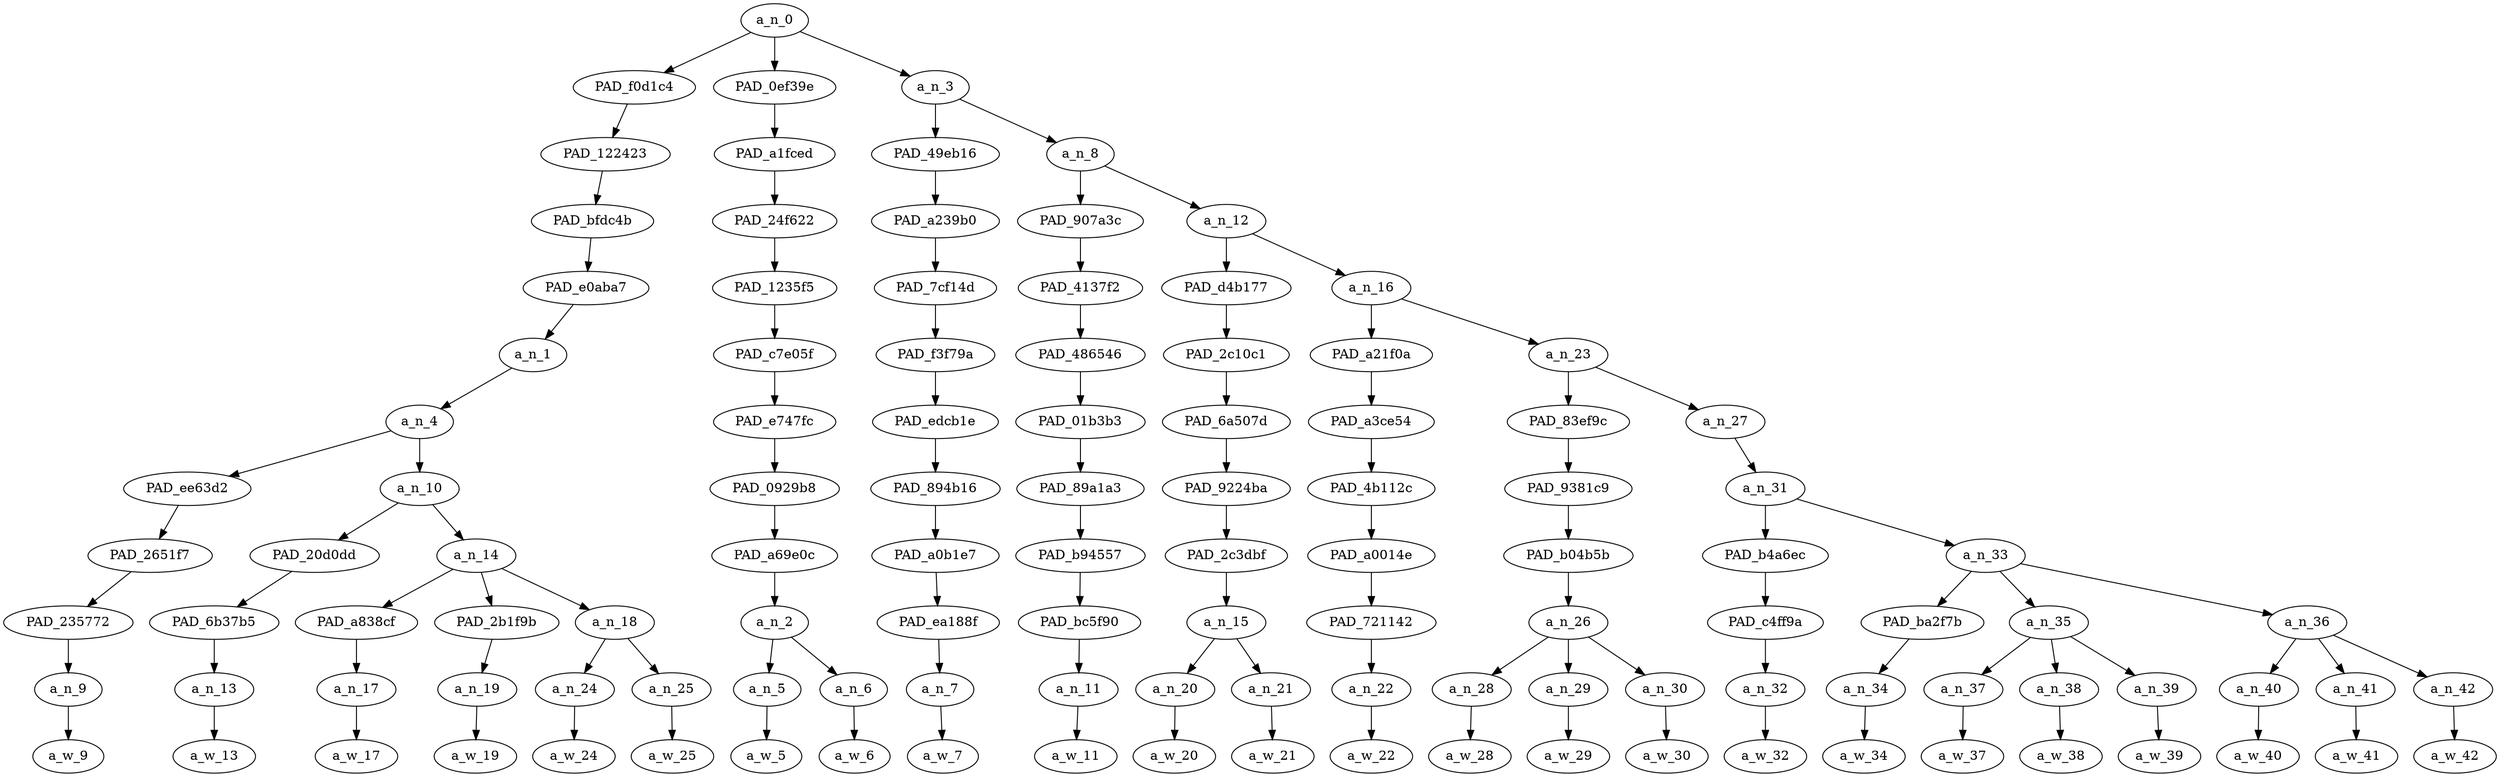 strict digraph "" {
	a_n_0	[div_dir=1,
		index=0,
		level=11,
		pos="5.642361111111111,11!",
		text_span="[0, 1, 2, 3, 4, 5, 6, 7, 8, 9, 10, 11, 12, 13, 14, 15, 16, 17, 18, 19, 20, 21, 22, 23]",
		value=1.00000000];
	PAD_f0d1c4	[div_dir=1,
		index=0,
		level=10,
		pos="1.125,10!",
		text_span="[0, 1, 2, 3, 4, 5]",
		value=0.29747362];
	a_n_0 -> PAD_f0d1c4;
	PAD_0ef39e	[div_dir=1,
		index=1,
		level=10,
		pos="6.5,10!",
		text_span="[6, 7]",
		value=0.03645955];
	a_n_0 -> PAD_0ef39e;
	a_n_3	[div_dir=1,
		index=2,
		level=10,
		pos="9.302083333333332,10!",
		text_span="[8, 9, 10, 11, 12, 13, 14, 15, 16, 17, 18, 19, 20, 21, 22, 23]",
		value=0.66578053];
	a_n_0 -> a_n_3;
	PAD_122423	[div_dir=1,
		index=0,
		level=9,
		pos="1.125,9!",
		text_span="[0, 1, 2, 3, 4, 5]",
		value=0.29747362];
	PAD_f0d1c4 -> PAD_122423;
	PAD_bfdc4b	[div_dir=1,
		index=0,
		level=8,
		pos="1.125,8!",
		text_span="[0, 1, 2, 3, 4, 5]",
		value=0.29747362];
	PAD_122423 -> PAD_bfdc4b;
	PAD_e0aba7	[div_dir=1,
		index=0,
		level=7,
		pos="1.125,7!",
		text_span="[0, 1, 2, 3, 4, 5]",
		value=0.29747362];
	PAD_bfdc4b -> PAD_e0aba7;
	a_n_1	[div_dir=1,
		index=0,
		level=6,
		pos="1.125,6!",
		text_span="[0, 1, 2, 3, 4, 5]",
		value=0.29747362];
	PAD_e0aba7 -> a_n_1;
	a_n_4	[div_dir=1,
		index=0,
		level=5,
		pos="1.125,5!",
		text_span="[0, 1, 2, 3, 4, 5]",
		value=0.29725600];
	a_n_1 -> a_n_4;
	PAD_ee63d2	[div_dir=1,
		index=0,
		level=4,
		pos="0.0,4!",
		text_span="[0]",
		value=0.03671329];
	a_n_4 -> PAD_ee63d2;
	a_n_10	[div_dir=1,
		index=1,
		level=4,
		pos="2.25,4!",
		text_span="[1, 2, 3, 4, 5]",
		value=0.26032510];
	a_n_4 -> a_n_10;
	PAD_2651f7	[div_dir=1,
		index=0,
		level=3,
		pos="0.0,3!",
		text_span="[0]",
		value=0.03671329];
	PAD_ee63d2 -> PAD_2651f7;
	PAD_235772	[div_dir=1,
		index=0,
		level=2,
		pos="0.0,2!",
		text_span="[0]",
		value=0.03671329];
	PAD_2651f7 -> PAD_235772;
	a_n_9	[div_dir=1,
		index=0,
		level=1,
		pos="0.0,1!",
		text_span="[0]",
		value=0.03671329];
	PAD_235772 -> a_n_9;
	a_w_9	[div_dir=0,
		index=0,
		level=0,
		pos="0,0!",
		text_span="[0]",
		value=dude];
	a_n_9 -> a_w_9;
	PAD_20d0dd	[div_dir=1,
		index=1,
		level=3,
		pos="1.0,3!",
		text_span="[1]",
		value=0.02789608];
	a_n_10 -> PAD_20d0dd;
	a_n_14	[div_dir=1,
		index=2,
		level=3,
		pos="3.5,3!",
		text_span="[2, 3, 4, 5]",
		value=0.23226036];
	a_n_10 -> a_n_14;
	PAD_6b37b5	[div_dir=1,
		index=1,
		level=2,
		pos="1.0,2!",
		text_span="[1]",
		value=0.02789608];
	PAD_20d0dd -> PAD_6b37b5;
	a_n_13	[div_dir=1,
		index=1,
		level=1,
		pos="1.0,1!",
		text_span="[1]",
		value=0.02789608];
	PAD_6b37b5 -> a_n_13;
	a_w_13	[div_dir=0,
		index=1,
		level=0,
		pos="1,0!",
		text_span="[1]",
		value=in];
	a_n_13 -> a_w_13;
	PAD_a838cf	[div_dir=-1,
		index=2,
		level=2,
		pos="2.0,2!",
		text_span="[2]",
		value=0.04180334];
	a_n_14 -> PAD_a838cf;
	PAD_2b1f9b	[div_dir=1,
		index=4,
		level=2,
		pos="5.0,2!",
		text_span="[5]",
		value=0.04146782];
	a_n_14 -> PAD_2b1f9b;
	a_n_18	[div_dir=1,
		index=3,
		level=2,
		pos="3.5,2!",
		text_span="[3, 4]",
		value=0.14880628];
	a_n_14 -> a_n_18;
	a_n_17	[div_dir=-1,
		index=2,
		level=1,
		pos="2.0,1!",
		text_span="[2]",
		value=0.04180334];
	PAD_a838cf -> a_n_17;
	a_w_17	[div_dir=0,
		index=2,
		level=0,
		pos="2,0!",
		text_span="[2]",
		value=white];
	a_n_17 -> a_w_17;
	a_n_19	[div_dir=1,
		index=5,
		level=1,
		pos="5.0,1!",
		text_span="[5]",
		value=0.04146782];
	PAD_2b1f9b -> a_n_19;
	a_w_19	[div_dir=0,
		index=5,
		level=0,
		pos="5,0!",
		text_span="[5]",
		value=shirt];
	a_n_19 -> a_w_19;
	a_n_24	[div_dir=1,
		index=3,
		level=1,
		pos="3.0,1!",
		text_span="[3]",
		value=0.08891169];
	a_n_18 -> a_n_24;
	a_n_25	[div_dir=-1,
		index=4,
		level=1,
		pos="4.0,1!",
		text_span="[4]",
		value=0.05960749];
	a_n_18 -> a_n_25;
	a_w_24	[div_dir=0,
		index=3,
		level=0,
		pos="3,0!",
		text_span="[3]",
		value=trash];
	a_n_24 -> a_w_24;
	a_w_25	[div_dir=0,
		index=4,
		level=0,
		pos="4,0!",
		text_span="[4]",
		value=crew];
	a_n_25 -> a_w_25;
	PAD_a1fced	[div_dir=1,
		index=1,
		level=9,
		pos="6.5,9!",
		text_span="[6, 7]",
		value=0.03645955];
	PAD_0ef39e -> PAD_a1fced;
	PAD_24f622	[div_dir=1,
		index=1,
		level=8,
		pos="6.5,8!",
		text_span="[6, 7]",
		value=0.03645955];
	PAD_a1fced -> PAD_24f622;
	PAD_1235f5	[div_dir=1,
		index=1,
		level=7,
		pos="6.5,7!",
		text_span="[6, 7]",
		value=0.03645955];
	PAD_24f622 -> PAD_1235f5;
	PAD_c7e05f	[div_dir=1,
		index=1,
		level=6,
		pos="6.5,6!",
		text_span="[6, 7]",
		value=0.03645955];
	PAD_1235f5 -> PAD_c7e05f;
	PAD_e747fc	[div_dir=1,
		index=1,
		level=5,
		pos="6.5,5!",
		text_span="[6, 7]",
		value=0.03645955];
	PAD_c7e05f -> PAD_e747fc;
	PAD_0929b8	[div_dir=1,
		index=2,
		level=4,
		pos="6.5,4!",
		text_span="[6, 7]",
		value=0.03645955];
	PAD_e747fc -> PAD_0929b8;
	PAD_a69e0c	[div_dir=1,
		index=3,
		level=3,
		pos="6.5,3!",
		text_span="[6, 7]",
		value=0.03645955];
	PAD_0929b8 -> PAD_a69e0c;
	a_n_2	[div_dir=1,
		index=5,
		level=2,
		pos="6.5,2!",
		text_span="[6, 7]",
		value=0.03645955];
	PAD_a69e0c -> a_n_2;
	a_n_5	[div_dir=1,
		index=6,
		level=1,
		pos="6.0,1!",
		text_span="[6]",
		value=0.01837590];
	a_n_2 -> a_n_5;
	a_n_6	[div_dir=-1,
		index=7,
		level=1,
		pos="7.0,1!",
		text_span="[7]",
		value=0.01803427];
	a_n_2 -> a_n_6;
	a_w_5	[div_dir=0,
		index=6,
		level=0,
		pos="6,0!",
		text_span="[6]",
		value=just];
	a_n_5 -> a_w_5;
	a_w_6	[div_dir=0,
		index=7,
		level=0,
		pos="7,0!",
		text_span="[7]",
		value=almost];
	a_n_6 -> a_w_6;
	PAD_49eb16	[div_dir=1,
		index=2,
		level=9,
		pos="8.0,9!",
		text_span="[8]",
		value=0.02669631];
	a_n_3 -> PAD_49eb16;
	a_n_8	[div_dir=1,
		index=3,
		level=9,
		pos="10.604166666666666,9!",
		text_span="[9, 10, 11, 12, 13, 14, 15, 16, 17, 18, 19, 20, 21, 22, 23]",
		value=0.63888332];
	a_n_3 -> a_n_8;
	PAD_a239b0	[div_dir=1,
		index=2,
		level=8,
		pos="8.0,8!",
		text_span="[8]",
		value=0.02669631];
	PAD_49eb16 -> PAD_a239b0;
	PAD_7cf14d	[div_dir=1,
		index=2,
		level=7,
		pos="8.0,7!",
		text_span="[8]",
		value=0.02669631];
	PAD_a239b0 -> PAD_7cf14d;
	PAD_f3f79a	[div_dir=1,
		index=2,
		level=6,
		pos="8.0,6!",
		text_span="[8]",
		value=0.02669631];
	PAD_7cf14d -> PAD_f3f79a;
	PAD_edcb1e	[div_dir=1,
		index=2,
		level=5,
		pos="8.0,5!",
		text_span="[8]",
		value=0.02669631];
	PAD_f3f79a -> PAD_edcb1e;
	PAD_894b16	[div_dir=1,
		index=3,
		level=4,
		pos="8.0,4!",
		text_span="[8]",
		value=0.02669631];
	PAD_edcb1e -> PAD_894b16;
	PAD_a0b1e7	[div_dir=1,
		index=4,
		level=3,
		pos="8.0,3!",
		text_span="[8]",
		value=0.02669631];
	PAD_894b16 -> PAD_a0b1e7;
	PAD_ea188f	[div_dir=1,
		index=6,
		level=2,
		pos="8.0,2!",
		text_span="[8]",
		value=0.02669631];
	PAD_a0b1e7 -> PAD_ea188f;
	a_n_7	[div_dir=1,
		index=8,
		level=1,
		pos="8.0,1!",
		text_span="[8]",
		value=0.02669631];
	PAD_ea188f -> a_n_7;
	a_w_7	[div_dir=0,
		index=8,
		level=0,
		pos="8,0!",
		text_span="[8]",
		value=swung];
	a_n_7 -> a_w_7;
	PAD_907a3c	[div_dir=1,
		index=3,
		level=8,
		pos="9.0,8!",
		text_span="[9]",
		value=0.01600396];
	a_n_8 -> PAD_907a3c;
	a_n_12	[div_dir=1,
		index=4,
		level=8,
		pos="12.208333333333332,8!",
		text_span="[10, 11, 12, 13, 14, 15, 16, 17, 18, 19, 20, 21, 22, 23]",
		value=0.62268923];
	a_n_8 -> a_n_12;
	PAD_4137f2	[div_dir=1,
		index=3,
		level=7,
		pos="9.0,7!",
		text_span="[9]",
		value=0.01600396];
	PAD_907a3c -> PAD_4137f2;
	PAD_486546	[div_dir=1,
		index=3,
		level=6,
		pos="9.0,6!",
		text_span="[9]",
		value=0.01600396];
	PAD_4137f2 -> PAD_486546;
	PAD_01b3b3	[div_dir=1,
		index=3,
		level=5,
		pos="9.0,5!",
		text_span="[9]",
		value=0.01600396];
	PAD_486546 -> PAD_01b3b3;
	PAD_89a1a3	[div_dir=1,
		index=4,
		level=4,
		pos="9.0,4!",
		text_span="[9]",
		value=0.01600396];
	PAD_01b3b3 -> PAD_89a1a3;
	PAD_b94557	[div_dir=1,
		index=5,
		level=3,
		pos="9.0,3!",
		text_span="[9]",
		value=0.01600396];
	PAD_89a1a3 -> PAD_b94557;
	PAD_bc5f90	[div_dir=1,
		index=7,
		level=2,
		pos="9.0,2!",
		text_span="[9]",
		value=0.01600396];
	PAD_b94557 -> PAD_bc5f90;
	a_n_11	[div_dir=1,
		index=9,
		level=1,
		pos="9.0,1!",
		text_span="[9]",
		value=0.01600396];
	PAD_bc5f90 -> a_n_11;
	a_w_11	[div_dir=0,
		index=9,
		level=0,
		pos="9,0!",
		text_span="[9]",
		value=on];
	a_n_11 -> a_w_11;
	PAD_d4b177	[div_dir=1,
		index=4,
		level=7,
		pos="10.5,7!",
		text_span="[10, 11]",
		value=0.03860968];
	a_n_12 -> PAD_d4b177;
	a_n_16	[div_dir=1,
		index=5,
		level=7,
		pos="13.916666666666666,7!",
		text_span="[12, 13, 14, 15, 16, 17, 18, 19, 20, 21, 22, 23]",
		value=0.58388420];
	a_n_12 -> a_n_16;
	PAD_2c10c1	[div_dir=1,
		index=4,
		level=6,
		pos="10.5,6!",
		text_span="[10, 11]",
		value=0.03860968];
	PAD_d4b177 -> PAD_2c10c1;
	PAD_6a507d	[div_dir=1,
		index=4,
		level=5,
		pos="10.5,5!",
		text_span="[10, 11]",
		value=0.03860968];
	PAD_2c10c1 -> PAD_6a507d;
	PAD_9224ba	[div_dir=1,
		index=5,
		level=4,
		pos="10.5,4!",
		text_span="[10, 11]",
		value=0.03860968];
	PAD_6a507d -> PAD_9224ba;
	PAD_2c3dbf	[div_dir=1,
		index=6,
		level=3,
		pos="10.5,3!",
		text_span="[10, 11]",
		value=0.03860968];
	PAD_9224ba -> PAD_2c3dbf;
	a_n_15	[div_dir=1,
		index=8,
		level=2,
		pos="10.5,2!",
		text_span="[10, 11]",
		value=0.03860968];
	PAD_2c3dbf -> a_n_15;
	a_n_20	[div_dir=1,
		index=10,
		level=1,
		pos="10.0,1!",
		text_span="[10]",
		value=0.01371920];
	a_n_15 -> a_n_20;
	a_n_21	[div_dir=1,
		index=11,
		level=1,
		pos="11.0,1!",
		text_span="[11]",
		value=0.02484813];
	a_n_15 -> a_n_21;
	a_w_20	[div_dir=0,
		index=10,
		level=0,
		pos="10,0!",
		text_span="[10]",
		value=a];
	a_n_20 -> a_w_20;
	a_w_21	[div_dir=0,
		index=11,
		level=0,
		pos="11,0!",
		text_span="[11]",
		value=couple];
	a_n_21 -> a_w_21;
	PAD_a21f0a	[div_dir=-1,
		index=5,
		level=6,
		pos="12.0,6!",
		text_span="[12]",
		value=0.01921354];
	a_n_16 -> PAD_a21f0a;
	a_n_23	[div_dir=1,
		index=6,
		level=6,
		pos="15.833333333333332,6!",
		text_span="[13, 14, 15, 16, 17, 18, 19, 20, 21, 22, 23]",
		value=0.56447712];
	a_n_16 -> a_n_23;
	PAD_a3ce54	[div_dir=-1,
		index=5,
		level=5,
		pos="12.0,5!",
		text_span="[12]",
		value=0.01921354];
	PAD_a21f0a -> PAD_a3ce54;
	PAD_4b112c	[div_dir=-1,
		index=6,
		level=4,
		pos="12.0,4!",
		text_span="[12]",
		value=0.01921354];
	PAD_a3ce54 -> PAD_4b112c;
	PAD_a0014e	[div_dir=-1,
		index=7,
		level=3,
		pos="12.0,3!",
		text_span="[12]",
		value=0.01921354];
	PAD_4b112c -> PAD_a0014e;
	PAD_721142	[div_dir=-1,
		index=9,
		level=2,
		pos="12.0,2!",
		text_span="[12]",
		value=0.01921354];
	PAD_a0014e -> PAD_721142;
	a_n_22	[div_dir=-1,
		index=12,
		level=1,
		pos="12.0,1!",
		text_span="[12]",
		value=0.01921354];
	PAD_721142 -> a_n_22;
	a_w_22	[div_dir=0,
		index=12,
		level=0,
		pos="12,0!",
		text_span="[12]",
		value=in1];
	a_n_22 -> a_w_22;
	PAD_83ef9c	[div_dir=1,
		index=6,
		level=5,
		pos="14.0,5!",
		text_span="[13, 14, 15]",
		value=0.14869467];
	a_n_23 -> PAD_83ef9c;
	a_n_27	[div_dir=1,
		index=7,
		level=5,
		pos="17.666666666666664,5!",
		text_span="[16, 17, 18, 19, 20, 21, 22, 23]",
		value=0.41557764];
	a_n_23 -> a_n_27;
	PAD_9381c9	[div_dir=1,
		index=7,
		level=4,
		pos="14.0,4!",
		text_span="[13, 14, 15]",
		value=0.14869467];
	PAD_83ef9c -> PAD_9381c9;
	PAD_b04b5b	[div_dir=1,
		index=8,
		level=3,
		pos="14.0,3!",
		text_span="[13, 14, 15]",
		value=0.14869467];
	PAD_9381c9 -> PAD_b04b5b;
	a_n_26	[div_dir=1,
		index=10,
		level=2,
		pos="14.0,2!",
		text_span="[13, 14, 15]",
		value=0.14869467];
	PAD_b04b5b -> a_n_26;
	a_n_28	[div_dir=1,
		index=13,
		level=1,
		pos="13.0,1!",
		text_span="[13]",
		value=0.03337465];
	a_n_26 -> a_n_28;
	a_n_29	[div_dir=1,
		index=14,
		level=1,
		pos="14.0,1!",
		text_span="[14]",
		value=0.03759918];
	a_n_26 -> a_n_29;
	a_n_30	[div_dir=1,
		index=15,
		level=1,
		pos="15.0,1!",
		text_span="[15]",
		value=0.07754451];
	a_n_26 -> a_n_30;
	a_w_28	[div_dir=0,
		index=13,
		level=0,
		pos="13,0!",
		text_span="[13]",
		value="<number>"];
	a_n_28 -> a_w_28;
	a_w_29	[div_dir=0,
		index=14,
		level=0,
		pos="14,0!",
		text_span="[14]",
		value="<number>1"];
	a_n_29 -> a_w_29;
	a_w_30	[div_dir=0,
		index=15,
		level=0,
		pos="15,0!",
		text_span="[15]",
		value=cus];
	a_n_30 -> a_w_30;
	a_n_31	[div_dir=1,
		index=8,
		level=4,
		pos="17.666666666666664,4!",
		text_span="[16, 17, 18, 19, 20, 21, 22, 23]",
		value=0.41543684];
	a_n_27 -> a_n_31;
	PAD_b4a6ec	[div_dir=1,
		index=9,
		level=3,
		pos="16.0,3!",
		text_span="[16]",
		value=0.02151548];
	a_n_31 -> PAD_b4a6ec;
	a_n_33	[div_dir=1,
		index=10,
		level=3,
		pos="19.333333333333332,3!",
		text_span="[17, 18, 19, 20, 21, 22, 23]",
		value=0.39378056];
	a_n_31 -> a_n_33;
	PAD_c4ff9a	[div_dir=1,
		index=11,
		level=2,
		pos="16.0,2!",
		text_span="[16]",
		value=0.02151548];
	PAD_b4a6ec -> PAD_c4ff9a;
	a_n_32	[div_dir=1,
		index=16,
		level=1,
		pos="16.0,1!",
		text_span="[16]",
		value=0.02151548];
	PAD_c4ff9a -> a_n_32;
	a_w_32	[div_dir=0,
		index=16,
		level=0,
		pos="16,0!",
		text_span="[16]",
		value=they];
	a_n_32 -> a_w_32;
	PAD_ba2f7b	[div_dir=1,
		index=12,
		level=2,
		pos="17.0,2!",
		text_span="[17]",
		value=0.03372925];
	a_n_33 -> PAD_ba2f7b;
	a_n_35	[div_dir=-1,
		index=13,
		level=2,
		pos="19.0,2!",
		text_span="[18, 19, 20]",
		value=0.21714982];
	a_n_33 -> a_n_35;
	a_n_36	[div_dir=1,
		index=14,
		level=2,
		pos="22.0,2!",
		text_span="[21, 22, 23]",
		value=0.14278134];
	a_n_33 -> a_n_36;
	a_n_34	[div_dir=1,
		index=17,
		level=1,
		pos="17.0,1!",
		text_span="[17]",
		value=0.03372925];
	PAD_ba2f7b -> a_n_34;
	a_w_34	[div_dir=0,
		index=17,
		level=0,
		pos="17,0!",
		text_span="[17]",
		value=fed];
	a_n_34 -> a_w_34;
	a_n_37	[div_dir=-1,
		index=18,
		level=1,
		pos="18.0,1!",
		text_span="[18]",
		value=0.02928730];
	a_n_35 -> a_n_37;
	a_n_38	[div_dir=1,
		index=19,
		level=1,
		pos="19.0,1!",
		text_span="[19]",
		value=0.05387679];
	a_n_35 -> a_n_38;
	a_n_39	[div_dir=1,
		index=20,
		level=1,
		pos="20.0,1!",
		text_span="[20]",
		value=0.13397823];
	a_n_35 -> a_n_39;
	a_w_37	[div_dir=0,
		index=18,
		level=0,
		pos="18,0!",
		text_span="[18]",
		value=his];
	a_n_37 -> a_w_37;
	a_w_38	[div_dir=0,
		index=19,
		level=0,
		pos="19,0!",
		text_span="[19]",
		value=boston];
	a_n_38 -> a_w_38;
	a_w_39	[div_dir=0,
		index=20,
		level=0,
		pos="20,0!",
		text_span="[20]",
		value=terrier];
	a_n_39 -> a_w_39;
	a_n_40	[div_dir=1,
		index=21,
		level=1,
		pos="21.0,1!",
		text_span="[21]",
		value=0.02397857];
	a_n_36 -> a_n_40;
	a_n_41	[div_dir=1,
		index=22,
		level=1,
		pos="22.0,1!",
		text_span="[22]",
		value=0.07308086];
	a_n_36 -> a_n_41;
	a_n_42	[div_dir=1,
		index=23,
		level=1,
		pos="23.0,1!",
		text_span="[23]",
		value=0.04553322];
	a_n_36 -> a_n_42;
	a_w_40	[div_dir=0,
		index=21,
		level=0,
		pos="21,0!",
		text_span="[21]",
		value=a1];
	a_n_40 -> a_w_40;
	a_w_41	[div_dir=0,
		index=22,
		level=0,
		pos="22,0!",
		text_span="[22]",
		value=potato];
	a_n_41 -> a_w_41;
	a_w_42	[div_dir=0,
		index=23,
		level=0,
		pos="23,0!",
		text_span="[23]",
		value=chip];
	a_n_42 -> a_w_42;
}
